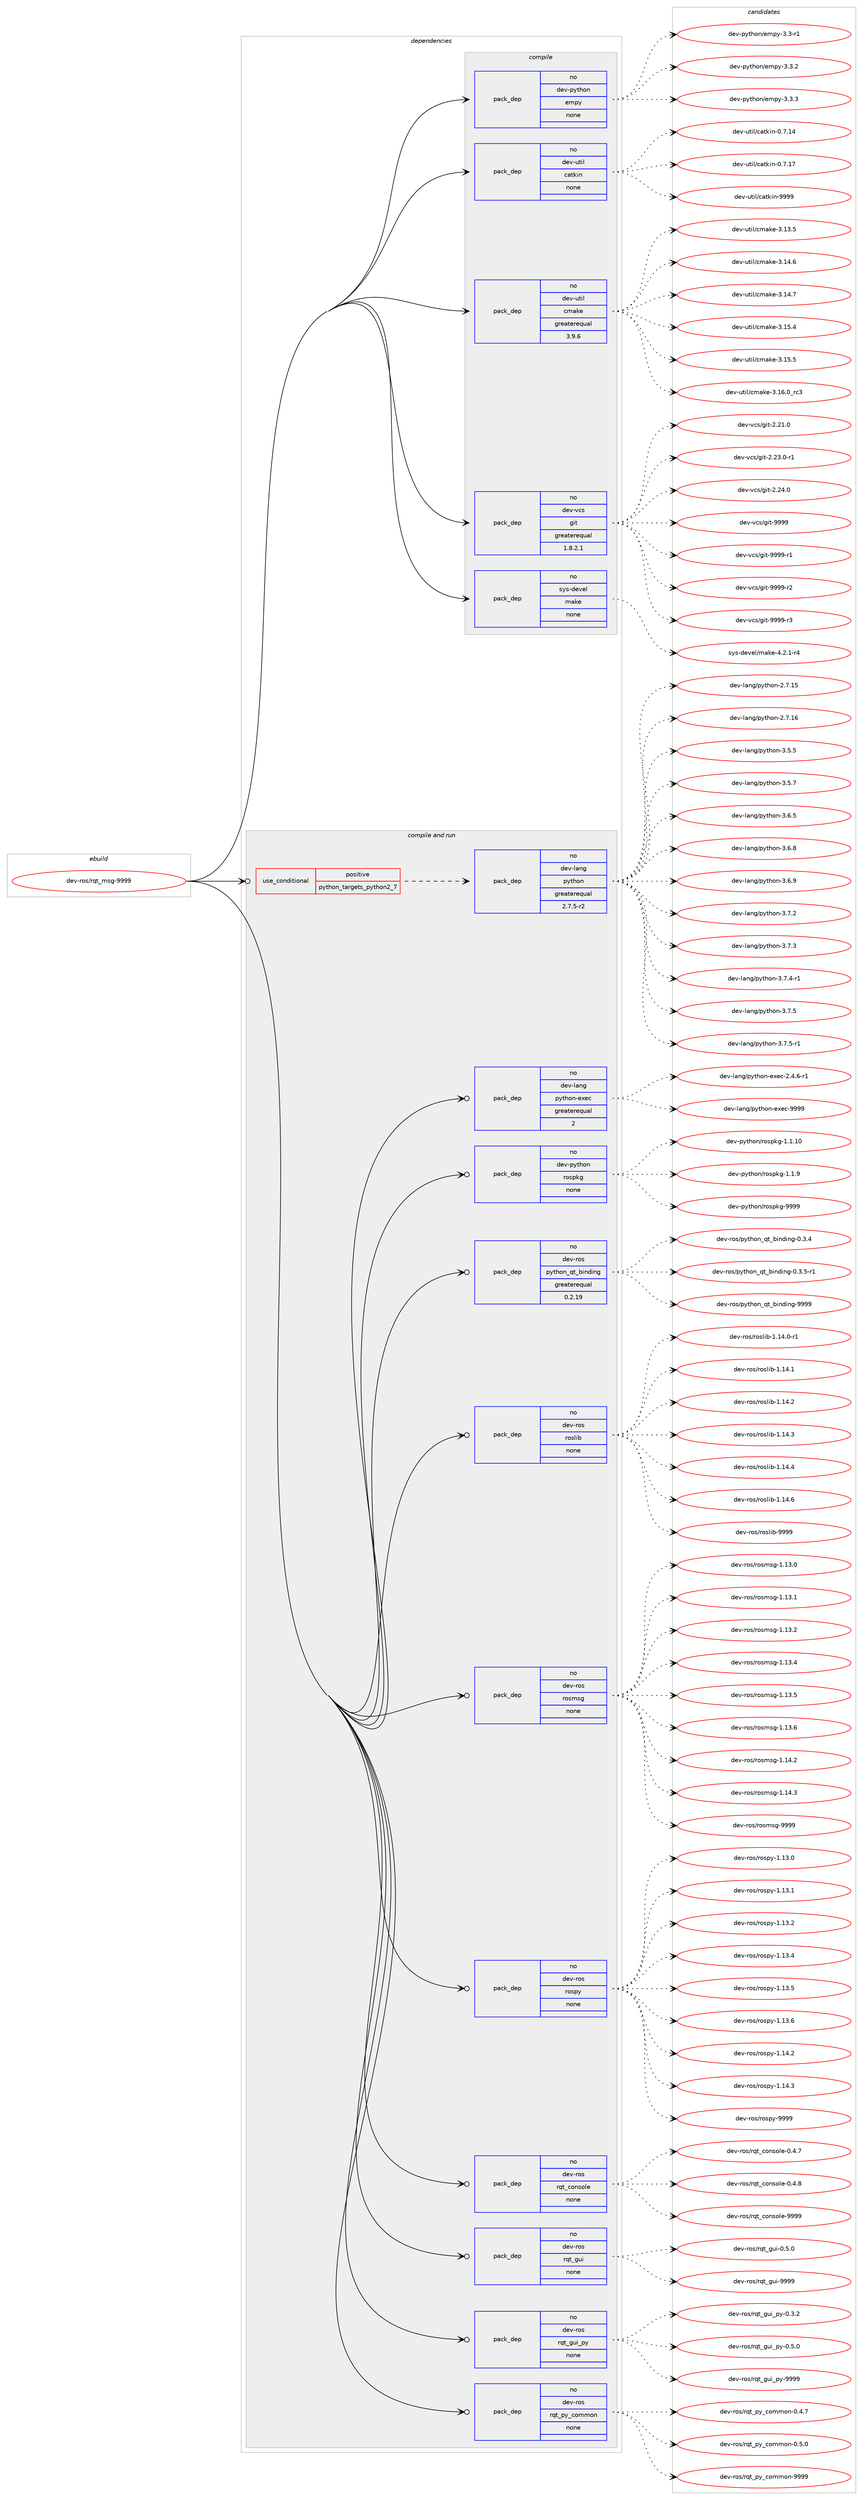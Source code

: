 digraph prolog {

# *************
# Graph options
# *************

newrank=true;
concentrate=true;
compound=true;
graph [rankdir=LR,fontname=Helvetica,fontsize=10,ranksep=1.5];#, ranksep=2.5, nodesep=0.2];
edge  [arrowhead=vee];
node  [fontname=Helvetica,fontsize=10];

# **********
# The ebuild
# **********

subgraph cluster_leftcol {
color=gray;
rank=same;
label=<<i>ebuild</i>>;
id [label="dev-ros/rqt_msg-9999", color=red, width=4, href="../dev-ros/rqt_msg-9999.svg"];
}

# ****************
# The dependencies
# ****************

subgraph cluster_midcol {
color=gray;
label=<<i>dependencies</i>>;
subgraph cluster_compile {
fillcolor="#eeeeee";
style=filled;
label=<<i>compile</i>>;
subgraph pack498512 {
dependency665706 [label=<<TABLE BORDER="0" CELLBORDER="1" CELLSPACING="0" CELLPADDING="4" WIDTH="220"><TR><TD ROWSPAN="6" CELLPADDING="30">pack_dep</TD></TR><TR><TD WIDTH="110">no</TD></TR><TR><TD>dev-python</TD></TR><TR><TD>empy</TD></TR><TR><TD>none</TD></TR><TR><TD></TD></TR></TABLE>>, shape=none, color=blue];
}
id:e -> dependency665706:w [weight=20,style="solid",arrowhead="vee"];
subgraph pack498513 {
dependency665707 [label=<<TABLE BORDER="0" CELLBORDER="1" CELLSPACING="0" CELLPADDING="4" WIDTH="220"><TR><TD ROWSPAN="6" CELLPADDING="30">pack_dep</TD></TR><TR><TD WIDTH="110">no</TD></TR><TR><TD>dev-util</TD></TR><TR><TD>catkin</TD></TR><TR><TD>none</TD></TR><TR><TD></TD></TR></TABLE>>, shape=none, color=blue];
}
id:e -> dependency665707:w [weight=20,style="solid",arrowhead="vee"];
subgraph pack498514 {
dependency665708 [label=<<TABLE BORDER="0" CELLBORDER="1" CELLSPACING="0" CELLPADDING="4" WIDTH="220"><TR><TD ROWSPAN="6" CELLPADDING="30">pack_dep</TD></TR><TR><TD WIDTH="110">no</TD></TR><TR><TD>dev-util</TD></TR><TR><TD>cmake</TD></TR><TR><TD>greaterequal</TD></TR><TR><TD>3.9.6</TD></TR></TABLE>>, shape=none, color=blue];
}
id:e -> dependency665708:w [weight=20,style="solid",arrowhead="vee"];
subgraph pack498515 {
dependency665709 [label=<<TABLE BORDER="0" CELLBORDER="1" CELLSPACING="0" CELLPADDING="4" WIDTH="220"><TR><TD ROWSPAN="6" CELLPADDING="30">pack_dep</TD></TR><TR><TD WIDTH="110">no</TD></TR><TR><TD>dev-vcs</TD></TR><TR><TD>git</TD></TR><TR><TD>greaterequal</TD></TR><TR><TD>1.8.2.1</TD></TR></TABLE>>, shape=none, color=blue];
}
id:e -> dependency665709:w [weight=20,style="solid",arrowhead="vee"];
subgraph pack498516 {
dependency665710 [label=<<TABLE BORDER="0" CELLBORDER="1" CELLSPACING="0" CELLPADDING="4" WIDTH="220"><TR><TD ROWSPAN="6" CELLPADDING="30">pack_dep</TD></TR><TR><TD WIDTH="110">no</TD></TR><TR><TD>sys-devel</TD></TR><TR><TD>make</TD></TR><TR><TD>none</TD></TR><TR><TD></TD></TR></TABLE>>, shape=none, color=blue];
}
id:e -> dependency665710:w [weight=20,style="solid",arrowhead="vee"];
}
subgraph cluster_compileandrun {
fillcolor="#eeeeee";
style=filled;
label=<<i>compile and run</i>>;
subgraph cond155288 {
dependency665711 [label=<<TABLE BORDER="0" CELLBORDER="1" CELLSPACING="0" CELLPADDING="4"><TR><TD ROWSPAN="3" CELLPADDING="10">use_conditional</TD></TR><TR><TD>positive</TD></TR><TR><TD>python_targets_python2_7</TD></TR></TABLE>>, shape=none, color=red];
subgraph pack498517 {
dependency665712 [label=<<TABLE BORDER="0" CELLBORDER="1" CELLSPACING="0" CELLPADDING="4" WIDTH="220"><TR><TD ROWSPAN="6" CELLPADDING="30">pack_dep</TD></TR><TR><TD WIDTH="110">no</TD></TR><TR><TD>dev-lang</TD></TR><TR><TD>python</TD></TR><TR><TD>greaterequal</TD></TR><TR><TD>2.7.5-r2</TD></TR></TABLE>>, shape=none, color=blue];
}
dependency665711:e -> dependency665712:w [weight=20,style="dashed",arrowhead="vee"];
}
id:e -> dependency665711:w [weight=20,style="solid",arrowhead="odotvee"];
subgraph pack498518 {
dependency665713 [label=<<TABLE BORDER="0" CELLBORDER="1" CELLSPACING="0" CELLPADDING="4" WIDTH="220"><TR><TD ROWSPAN="6" CELLPADDING="30">pack_dep</TD></TR><TR><TD WIDTH="110">no</TD></TR><TR><TD>dev-lang</TD></TR><TR><TD>python-exec</TD></TR><TR><TD>greaterequal</TD></TR><TR><TD>2</TD></TR></TABLE>>, shape=none, color=blue];
}
id:e -> dependency665713:w [weight=20,style="solid",arrowhead="odotvee"];
subgraph pack498519 {
dependency665714 [label=<<TABLE BORDER="0" CELLBORDER="1" CELLSPACING="0" CELLPADDING="4" WIDTH="220"><TR><TD ROWSPAN="6" CELLPADDING="30">pack_dep</TD></TR><TR><TD WIDTH="110">no</TD></TR><TR><TD>dev-python</TD></TR><TR><TD>rospkg</TD></TR><TR><TD>none</TD></TR><TR><TD></TD></TR></TABLE>>, shape=none, color=blue];
}
id:e -> dependency665714:w [weight=20,style="solid",arrowhead="odotvee"];
subgraph pack498520 {
dependency665715 [label=<<TABLE BORDER="0" CELLBORDER="1" CELLSPACING="0" CELLPADDING="4" WIDTH="220"><TR><TD ROWSPAN="6" CELLPADDING="30">pack_dep</TD></TR><TR><TD WIDTH="110">no</TD></TR><TR><TD>dev-ros</TD></TR><TR><TD>python_qt_binding</TD></TR><TR><TD>greaterequal</TD></TR><TR><TD>0.2.19</TD></TR></TABLE>>, shape=none, color=blue];
}
id:e -> dependency665715:w [weight=20,style="solid",arrowhead="odotvee"];
subgraph pack498521 {
dependency665716 [label=<<TABLE BORDER="0" CELLBORDER="1" CELLSPACING="0" CELLPADDING="4" WIDTH="220"><TR><TD ROWSPAN="6" CELLPADDING="30">pack_dep</TD></TR><TR><TD WIDTH="110">no</TD></TR><TR><TD>dev-ros</TD></TR><TR><TD>roslib</TD></TR><TR><TD>none</TD></TR><TR><TD></TD></TR></TABLE>>, shape=none, color=blue];
}
id:e -> dependency665716:w [weight=20,style="solid",arrowhead="odotvee"];
subgraph pack498522 {
dependency665717 [label=<<TABLE BORDER="0" CELLBORDER="1" CELLSPACING="0" CELLPADDING="4" WIDTH="220"><TR><TD ROWSPAN="6" CELLPADDING="30">pack_dep</TD></TR><TR><TD WIDTH="110">no</TD></TR><TR><TD>dev-ros</TD></TR><TR><TD>rosmsg</TD></TR><TR><TD>none</TD></TR><TR><TD></TD></TR></TABLE>>, shape=none, color=blue];
}
id:e -> dependency665717:w [weight=20,style="solid",arrowhead="odotvee"];
subgraph pack498523 {
dependency665718 [label=<<TABLE BORDER="0" CELLBORDER="1" CELLSPACING="0" CELLPADDING="4" WIDTH="220"><TR><TD ROWSPAN="6" CELLPADDING="30">pack_dep</TD></TR><TR><TD WIDTH="110">no</TD></TR><TR><TD>dev-ros</TD></TR><TR><TD>rospy</TD></TR><TR><TD>none</TD></TR><TR><TD></TD></TR></TABLE>>, shape=none, color=blue];
}
id:e -> dependency665718:w [weight=20,style="solid",arrowhead="odotvee"];
subgraph pack498524 {
dependency665719 [label=<<TABLE BORDER="0" CELLBORDER="1" CELLSPACING="0" CELLPADDING="4" WIDTH="220"><TR><TD ROWSPAN="6" CELLPADDING="30">pack_dep</TD></TR><TR><TD WIDTH="110">no</TD></TR><TR><TD>dev-ros</TD></TR><TR><TD>rqt_console</TD></TR><TR><TD>none</TD></TR><TR><TD></TD></TR></TABLE>>, shape=none, color=blue];
}
id:e -> dependency665719:w [weight=20,style="solid",arrowhead="odotvee"];
subgraph pack498525 {
dependency665720 [label=<<TABLE BORDER="0" CELLBORDER="1" CELLSPACING="0" CELLPADDING="4" WIDTH="220"><TR><TD ROWSPAN="6" CELLPADDING="30">pack_dep</TD></TR><TR><TD WIDTH="110">no</TD></TR><TR><TD>dev-ros</TD></TR><TR><TD>rqt_gui</TD></TR><TR><TD>none</TD></TR><TR><TD></TD></TR></TABLE>>, shape=none, color=blue];
}
id:e -> dependency665720:w [weight=20,style="solid",arrowhead="odotvee"];
subgraph pack498526 {
dependency665721 [label=<<TABLE BORDER="0" CELLBORDER="1" CELLSPACING="0" CELLPADDING="4" WIDTH="220"><TR><TD ROWSPAN="6" CELLPADDING="30">pack_dep</TD></TR><TR><TD WIDTH="110">no</TD></TR><TR><TD>dev-ros</TD></TR><TR><TD>rqt_gui_py</TD></TR><TR><TD>none</TD></TR><TR><TD></TD></TR></TABLE>>, shape=none, color=blue];
}
id:e -> dependency665721:w [weight=20,style="solid",arrowhead="odotvee"];
subgraph pack498527 {
dependency665722 [label=<<TABLE BORDER="0" CELLBORDER="1" CELLSPACING="0" CELLPADDING="4" WIDTH="220"><TR><TD ROWSPAN="6" CELLPADDING="30">pack_dep</TD></TR><TR><TD WIDTH="110">no</TD></TR><TR><TD>dev-ros</TD></TR><TR><TD>rqt_py_common</TD></TR><TR><TD>none</TD></TR><TR><TD></TD></TR></TABLE>>, shape=none, color=blue];
}
id:e -> dependency665722:w [weight=20,style="solid",arrowhead="odotvee"];
}
subgraph cluster_run {
fillcolor="#eeeeee";
style=filled;
label=<<i>run</i>>;
}
}

# **************
# The candidates
# **************

subgraph cluster_choices {
rank=same;
color=gray;
label=<<i>candidates</i>>;

subgraph choice498512 {
color=black;
nodesep=1;
choice1001011184511212111610411111047101109112121455146514511449 [label="dev-python/empy-3.3-r1", color=red, width=4,href="../dev-python/empy-3.3-r1.svg"];
choice1001011184511212111610411111047101109112121455146514650 [label="dev-python/empy-3.3.2", color=red, width=4,href="../dev-python/empy-3.3.2.svg"];
choice1001011184511212111610411111047101109112121455146514651 [label="dev-python/empy-3.3.3", color=red, width=4,href="../dev-python/empy-3.3.3.svg"];
dependency665706:e -> choice1001011184511212111610411111047101109112121455146514511449:w [style=dotted,weight="100"];
dependency665706:e -> choice1001011184511212111610411111047101109112121455146514650:w [style=dotted,weight="100"];
dependency665706:e -> choice1001011184511212111610411111047101109112121455146514651:w [style=dotted,weight="100"];
}
subgraph choice498513 {
color=black;
nodesep=1;
choice1001011184511711610510847999711610710511045484655464952 [label="dev-util/catkin-0.7.14", color=red, width=4,href="../dev-util/catkin-0.7.14.svg"];
choice1001011184511711610510847999711610710511045484655464955 [label="dev-util/catkin-0.7.17", color=red, width=4,href="../dev-util/catkin-0.7.17.svg"];
choice100101118451171161051084799971161071051104557575757 [label="dev-util/catkin-9999", color=red, width=4,href="../dev-util/catkin-9999.svg"];
dependency665707:e -> choice1001011184511711610510847999711610710511045484655464952:w [style=dotted,weight="100"];
dependency665707:e -> choice1001011184511711610510847999711610710511045484655464955:w [style=dotted,weight="100"];
dependency665707:e -> choice100101118451171161051084799971161071051104557575757:w [style=dotted,weight="100"];
}
subgraph choice498514 {
color=black;
nodesep=1;
choice1001011184511711610510847991099710710145514649514653 [label="dev-util/cmake-3.13.5", color=red, width=4,href="../dev-util/cmake-3.13.5.svg"];
choice1001011184511711610510847991099710710145514649524654 [label="dev-util/cmake-3.14.6", color=red, width=4,href="../dev-util/cmake-3.14.6.svg"];
choice1001011184511711610510847991099710710145514649524655 [label="dev-util/cmake-3.14.7", color=red, width=4,href="../dev-util/cmake-3.14.7.svg"];
choice1001011184511711610510847991099710710145514649534652 [label="dev-util/cmake-3.15.4", color=red, width=4,href="../dev-util/cmake-3.15.4.svg"];
choice1001011184511711610510847991099710710145514649534653 [label="dev-util/cmake-3.15.5", color=red, width=4,href="../dev-util/cmake-3.15.5.svg"];
choice1001011184511711610510847991099710710145514649544648951149951 [label="dev-util/cmake-3.16.0_rc3", color=red, width=4,href="../dev-util/cmake-3.16.0_rc3.svg"];
dependency665708:e -> choice1001011184511711610510847991099710710145514649514653:w [style=dotted,weight="100"];
dependency665708:e -> choice1001011184511711610510847991099710710145514649524654:w [style=dotted,weight="100"];
dependency665708:e -> choice1001011184511711610510847991099710710145514649524655:w [style=dotted,weight="100"];
dependency665708:e -> choice1001011184511711610510847991099710710145514649534652:w [style=dotted,weight="100"];
dependency665708:e -> choice1001011184511711610510847991099710710145514649534653:w [style=dotted,weight="100"];
dependency665708:e -> choice1001011184511711610510847991099710710145514649544648951149951:w [style=dotted,weight="100"];
}
subgraph choice498515 {
color=black;
nodesep=1;
choice10010111845118991154710310511645504650494648 [label="dev-vcs/git-2.21.0", color=red, width=4,href="../dev-vcs/git-2.21.0.svg"];
choice100101118451189911547103105116455046505146484511449 [label="dev-vcs/git-2.23.0-r1", color=red, width=4,href="../dev-vcs/git-2.23.0-r1.svg"];
choice10010111845118991154710310511645504650524648 [label="dev-vcs/git-2.24.0", color=red, width=4,href="../dev-vcs/git-2.24.0.svg"];
choice1001011184511899115471031051164557575757 [label="dev-vcs/git-9999", color=red, width=4,href="../dev-vcs/git-9999.svg"];
choice10010111845118991154710310511645575757574511449 [label="dev-vcs/git-9999-r1", color=red, width=4,href="../dev-vcs/git-9999-r1.svg"];
choice10010111845118991154710310511645575757574511450 [label="dev-vcs/git-9999-r2", color=red, width=4,href="../dev-vcs/git-9999-r2.svg"];
choice10010111845118991154710310511645575757574511451 [label="dev-vcs/git-9999-r3", color=red, width=4,href="../dev-vcs/git-9999-r3.svg"];
dependency665709:e -> choice10010111845118991154710310511645504650494648:w [style=dotted,weight="100"];
dependency665709:e -> choice100101118451189911547103105116455046505146484511449:w [style=dotted,weight="100"];
dependency665709:e -> choice10010111845118991154710310511645504650524648:w [style=dotted,weight="100"];
dependency665709:e -> choice1001011184511899115471031051164557575757:w [style=dotted,weight="100"];
dependency665709:e -> choice10010111845118991154710310511645575757574511449:w [style=dotted,weight="100"];
dependency665709:e -> choice10010111845118991154710310511645575757574511450:w [style=dotted,weight="100"];
dependency665709:e -> choice10010111845118991154710310511645575757574511451:w [style=dotted,weight="100"];
}
subgraph choice498516 {
color=black;
nodesep=1;
choice1151211154510010111810110847109971071014552465046494511452 [label="sys-devel/make-4.2.1-r4", color=red, width=4,href="../sys-devel/make-4.2.1-r4.svg"];
dependency665710:e -> choice1151211154510010111810110847109971071014552465046494511452:w [style=dotted,weight="100"];
}
subgraph choice498517 {
color=black;
nodesep=1;
choice10010111845108971101034711212111610411111045504655464953 [label="dev-lang/python-2.7.15", color=red, width=4,href="../dev-lang/python-2.7.15.svg"];
choice10010111845108971101034711212111610411111045504655464954 [label="dev-lang/python-2.7.16", color=red, width=4,href="../dev-lang/python-2.7.16.svg"];
choice100101118451089711010347112121116104111110455146534653 [label="dev-lang/python-3.5.5", color=red, width=4,href="../dev-lang/python-3.5.5.svg"];
choice100101118451089711010347112121116104111110455146534655 [label="dev-lang/python-3.5.7", color=red, width=4,href="../dev-lang/python-3.5.7.svg"];
choice100101118451089711010347112121116104111110455146544653 [label="dev-lang/python-3.6.5", color=red, width=4,href="../dev-lang/python-3.6.5.svg"];
choice100101118451089711010347112121116104111110455146544656 [label="dev-lang/python-3.6.8", color=red, width=4,href="../dev-lang/python-3.6.8.svg"];
choice100101118451089711010347112121116104111110455146544657 [label="dev-lang/python-3.6.9", color=red, width=4,href="../dev-lang/python-3.6.9.svg"];
choice100101118451089711010347112121116104111110455146554650 [label="dev-lang/python-3.7.2", color=red, width=4,href="../dev-lang/python-3.7.2.svg"];
choice100101118451089711010347112121116104111110455146554651 [label="dev-lang/python-3.7.3", color=red, width=4,href="../dev-lang/python-3.7.3.svg"];
choice1001011184510897110103471121211161041111104551465546524511449 [label="dev-lang/python-3.7.4-r1", color=red, width=4,href="../dev-lang/python-3.7.4-r1.svg"];
choice100101118451089711010347112121116104111110455146554653 [label="dev-lang/python-3.7.5", color=red, width=4,href="../dev-lang/python-3.7.5.svg"];
choice1001011184510897110103471121211161041111104551465546534511449 [label="dev-lang/python-3.7.5-r1", color=red, width=4,href="../dev-lang/python-3.7.5-r1.svg"];
dependency665712:e -> choice10010111845108971101034711212111610411111045504655464953:w [style=dotted,weight="100"];
dependency665712:e -> choice10010111845108971101034711212111610411111045504655464954:w [style=dotted,weight="100"];
dependency665712:e -> choice100101118451089711010347112121116104111110455146534653:w [style=dotted,weight="100"];
dependency665712:e -> choice100101118451089711010347112121116104111110455146534655:w [style=dotted,weight="100"];
dependency665712:e -> choice100101118451089711010347112121116104111110455146544653:w [style=dotted,weight="100"];
dependency665712:e -> choice100101118451089711010347112121116104111110455146544656:w [style=dotted,weight="100"];
dependency665712:e -> choice100101118451089711010347112121116104111110455146544657:w [style=dotted,weight="100"];
dependency665712:e -> choice100101118451089711010347112121116104111110455146554650:w [style=dotted,weight="100"];
dependency665712:e -> choice100101118451089711010347112121116104111110455146554651:w [style=dotted,weight="100"];
dependency665712:e -> choice1001011184510897110103471121211161041111104551465546524511449:w [style=dotted,weight="100"];
dependency665712:e -> choice100101118451089711010347112121116104111110455146554653:w [style=dotted,weight="100"];
dependency665712:e -> choice1001011184510897110103471121211161041111104551465546534511449:w [style=dotted,weight="100"];
}
subgraph choice498518 {
color=black;
nodesep=1;
choice10010111845108971101034711212111610411111045101120101994550465246544511449 [label="dev-lang/python-exec-2.4.6-r1", color=red, width=4,href="../dev-lang/python-exec-2.4.6-r1.svg"];
choice10010111845108971101034711212111610411111045101120101994557575757 [label="dev-lang/python-exec-9999", color=red, width=4,href="../dev-lang/python-exec-9999.svg"];
dependency665713:e -> choice10010111845108971101034711212111610411111045101120101994550465246544511449:w [style=dotted,weight="100"];
dependency665713:e -> choice10010111845108971101034711212111610411111045101120101994557575757:w [style=dotted,weight="100"];
}
subgraph choice498519 {
color=black;
nodesep=1;
choice100101118451121211161041111104711411111511210710345494649464948 [label="dev-python/rospkg-1.1.10", color=red, width=4,href="../dev-python/rospkg-1.1.10.svg"];
choice1001011184511212111610411111047114111115112107103454946494657 [label="dev-python/rospkg-1.1.9", color=red, width=4,href="../dev-python/rospkg-1.1.9.svg"];
choice10010111845112121116104111110471141111151121071034557575757 [label="dev-python/rospkg-9999", color=red, width=4,href="../dev-python/rospkg-9999.svg"];
dependency665714:e -> choice100101118451121211161041111104711411111511210710345494649464948:w [style=dotted,weight="100"];
dependency665714:e -> choice1001011184511212111610411111047114111115112107103454946494657:w [style=dotted,weight="100"];
dependency665714:e -> choice10010111845112121116104111110471141111151121071034557575757:w [style=dotted,weight="100"];
}
subgraph choice498520 {
color=black;
nodesep=1;
choice1001011184511411111547112121116104111110951131169598105110100105110103454846514652 [label="dev-ros/python_qt_binding-0.3.4", color=red, width=4,href="../dev-ros/python_qt_binding-0.3.4.svg"];
choice10010111845114111115471121211161041111109511311695981051101001051101034548465146534511449 [label="dev-ros/python_qt_binding-0.3.5-r1", color=red, width=4,href="../dev-ros/python_qt_binding-0.3.5-r1.svg"];
choice10010111845114111115471121211161041111109511311695981051101001051101034557575757 [label="dev-ros/python_qt_binding-9999", color=red, width=4,href="../dev-ros/python_qt_binding-9999.svg"];
dependency665715:e -> choice1001011184511411111547112121116104111110951131169598105110100105110103454846514652:w [style=dotted,weight="100"];
dependency665715:e -> choice10010111845114111115471121211161041111109511311695981051101001051101034548465146534511449:w [style=dotted,weight="100"];
dependency665715:e -> choice10010111845114111115471121211161041111109511311695981051101001051101034557575757:w [style=dotted,weight="100"];
}
subgraph choice498521 {
color=black;
nodesep=1;
choice100101118451141111154711411111510810598454946495246484511449 [label="dev-ros/roslib-1.14.0-r1", color=red, width=4,href="../dev-ros/roslib-1.14.0-r1.svg"];
choice10010111845114111115471141111151081059845494649524649 [label="dev-ros/roslib-1.14.1", color=red, width=4,href="../dev-ros/roslib-1.14.1.svg"];
choice10010111845114111115471141111151081059845494649524650 [label="dev-ros/roslib-1.14.2", color=red, width=4,href="../dev-ros/roslib-1.14.2.svg"];
choice10010111845114111115471141111151081059845494649524651 [label="dev-ros/roslib-1.14.3", color=red, width=4,href="../dev-ros/roslib-1.14.3.svg"];
choice10010111845114111115471141111151081059845494649524652 [label="dev-ros/roslib-1.14.4", color=red, width=4,href="../dev-ros/roslib-1.14.4.svg"];
choice10010111845114111115471141111151081059845494649524654 [label="dev-ros/roslib-1.14.6", color=red, width=4,href="../dev-ros/roslib-1.14.6.svg"];
choice1001011184511411111547114111115108105984557575757 [label="dev-ros/roslib-9999", color=red, width=4,href="../dev-ros/roslib-9999.svg"];
dependency665716:e -> choice100101118451141111154711411111510810598454946495246484511449:w [style=dotted,weight="100"];
dependency665716:e -> choice10010111845114111115471141111151081059845494649524649:w [style=dotted,weight="100"];
dependency665716:e -> choice10010111845114111115471141111151081059845494649524650:w [style=dotted,weight="100"];
dependency665716:e -> choice10010111845114111115471141111151081059845494649524651:w [style=dotted,weight="100"];
dependency665716:e -> choice10010111845114111115471141111151081059845494649524652:w [style=dotted,weight="100"];
dependency665716:e -> choice10010111845114111115471141111151081059845494649524654:w [style=dotted,weight="100"];
dependency665716:e -> choice1001011184511411111547114111115108105984557575757:w [style=dotted,weight="100"];
}
subgraph choice498522 {
color=black;
nodesep=1;
choice100101118451141111154711411111510911510345494649514648 [label="dev-ros/rosmsg-1.13.0", color=red, width=4,href="../dev-ros/rosmsg-1.13.0.svg"];
choice100101118451141111154711411111510911510345494649514649 [label="dev-ros/rosmsg-1.13.1", color=red, width=4,href="../dev-ros/rosmsg-1.13.1.svg"];
choice100101118451141111154711411111510911510345494649514650 [label="dev-ros/rosmsg-1.13.2", color=red, width=4,href="../dev-ros/rosmsg-1.13.2.svg"];
choice100101118451141111154711411111510911510345494649514652 [label="dev-ros/rosmsg-1.13.4", color=red, width=4,href="../dev-ros/rosmsg-1.13.4.svg"];
choice100101118451141111154711411111510911510345494649514653 [label="dev-ros/rosmsg-1.13.5", color=red, width=4,href="../dev-ros/rosmsg-1.13.5.svg"];
choice100101118451141111154711411111510911510345494649514654 [label="dev-ros/rosmsg-1.13.6", color=red, width=4,href="../dev-ros/rosmsg-1.13.6.svg"];
choice100101118451141111154711411111510911510345494649524650 [label="dev-ros/rosmsg-1.14.2", color=red, width=4,href="../dev-ros/rosmsg-1.14.2.svg"];
choice100101118451141111154711411111510911510345494649524651 [label="dev-ros/rosmsg-1.14.3", color=red, width=4,href="../dev-ros/rosmsg-1.14.3.svg"];
choice10010111845114111115471141111151091151034557575757 [label="dev-ros/rosmsg-9999", color=red, width=4,href="../dev-ros/rosmsg-9999.svg"];
dependency665717:e -> choice100101118451141111154711411111510911510345494649514648:w [style=dotted,weight="100"];
dependency665717:e -> choice100101118451141111154711411111510911510345494649514649:w [style=dotted,weight="100"];
dependency665717:e -> choice100101118451141111154711411111510911510345494649514650:w [style=dotted,weight="100"];
dependency665717:e -> choice100101118451141111154711411111510911510345494649514652:w [style=dotted,weight="100"];
dependency665717:e -> choice100101118451141111154711411111510911510345494649514653:w [style=dotted,weight="100"];
dependency665717:e -> choice100101118451141111154711411111510911510345494649514654:w [style=dotted,weight="100"];
dependency665717:e -> choice100101118451141111154711411111510911510345494649524650:w [style=dotted,weight="100"];
dependency665717:e -> choice100101118451141111154711411111510911510345494649524651:w [style=dotted,weight="100"];
dependency665717:e -> choice10010111845114111115471141111151091151034557575757:w [style=dotted,weight="100"];
}
subgraph choice498523 {
color=black;
nodesep=1;
choice100101118451141111154711411111511212145494649514648 [label="dev-ros/rospy-1.13.0", color=red, width=4,href="../dev-ros/rospy-1.13.0.svg"];
choice100101118451141111154711411111511212145494649514649 [label="dev-ros/rospy-1.13.1", color=red, width=4,href="../dev-ros/rospy-1.13.1.svg"];
choice100101118451141111154711411111511212145494649514650 [label="dev-ros/rospy-1.13.2", color=red, width=4,href="../dev-ros/rospy-1.13.2.svg"];
choice100101118451141111154711411111511212145494649514652 [label="dev-ros/rospy-1.13.4", color=red, width=4,href="../dev-ros/rospy-1.13.4.svg"];
choice100101118451141111154711411111511212145494649514653 [label="dev-ros/rospy-1.13.5", color=red, width=4,href="../dev-ros/rospy-1.13.5.svg"];
choice100101118451141111154711411111511212145494649514654 [label="dev-ros/rospy-1.13.6", color=red, width=4,href="../dev-ros/rospy-1.13.6.svg"];
choice100101118451141111154711411111511212145494649524650 [label="dev-ros/rospy-1.14.2", color=red, width=4,href="../dev-ros/rospy-1.14.2.svg"];
choice100101118451141111154711411111511212145494649524651 [label="dev-ros/rospy-1.14.3", color=red, width=4,href="../dev-ros/rospy-1.14.3.svg"];
choice10010111845114111115471141111151121214557575757 [label="dev-ros/rospy-9999", color=red, width=4,href="../dev-ros/rospy-9999.svg"];
dependency665718:e -> choice100101118451141111154711411111511212145494649514648:w [style=dotted,weight="100"];
dependency665718:e -> choice100101118451141111154711411111511212145494649514649:w [style=dotted,weight="100"];
dependency665718:e -> choice100101118451141111154711411111511212145494649514650:w [style=dotted,weight="100"];
dependency665718:e -> choice100101118451141111154711411111511212145494649514652:w [style=dotted,weight="100"];
dependency665718:e -> choice100101118451141111154711411111511212145494649514653:w [style=dotted,weight="100"];
dependency665718:e -> choice100101118451141111154711411111511212145494649514654:w [style=dotted,weight="100"];
dependency665718:e -> choice100101118451141111154711411111511212145494649524650:w [style=dotted,weight="100"];
dependency665718:e -> choice100101118451141111154711411111511212145494649524651:w [style=dotted,weight="100"];
dependency665718:e -> choice10010111845114111115471141111151121214557575757:w [style=dotted,weight="100"];
}
subgraph choice498524 {
color=black;
nodesep=1;
choice10010111845114111115471141131169599111110115111108101454846524655 [label="dev-ros/rqt_console-0.4.7", color=red, width=4,href="../dev-ros/rqt_console-0.4.7.svg"];
choice10010111845114111115471141131169599111110115111108101454846524656 [label="dev-ros/rqt_console-0.4.8", color=red, width=4,href="../dev-ros/rqt_console-0.4.8.svg"];
choice100101118451141111154711411311695991111101151111081014557575757 [label="dev-ros/rqt_console-9999", color=red, width=4,href="../dev-ros/rqt_console-9999.svg"];
dependency665719:e -> choice10010111845114111115471141131169599111110115111108101454846524655:w [style=dotted,weight="100"];
dependency665719:e -> choice10010111845114111115471141131169599111110115111108101454846524656:w [style=dotted,weight="100"];
dependency665719:e -> choice100101118451141111154711411311695991111101151111081014557575757:w [style=dotted,weight="100"];
}
subgraph choice498525 {
color=black;
nodesep=1;
choice100101118451141111154711411311695103117105454846534648 [label="dev-ros/rqt_gui-0.5.0", color=red, width=4,href="../dev-ros/rqt_gui-0.5.0.svg"];
choice1001011184511411111547114113116951031171054557575757 [label="dev-ros/rqt_gui-9999", color=red, width=4,href="../dev-ros/rqt_gui-9999.svg"];
dependency665720:e -> choice100101118451141111154711411311695103117105454846534648:w [style=dotted,weight="100"];
dependency665720:e -> choice1001011184511411111547114113116951031171054557575757:w [style=dotted,weight="100"];
}
subgraph choice498526 {
color=black;
nodesep=1;
choice10010111845114111115471141131169510311710595112121454846514650 [label="dev-ros/rqt_gui_py-0.3.2", color=red, width=4,href="../dev-ros/rqt_gui_py-0.3.2.svg"];
choice10010111845114111115471141131169510311710595112121454846534648 [label="dev-ros/rqt_gui_py-0.5.0", color=red, width=4,href="../dev-ros/rqt_gui_py-0.5.0.svg"];
choice100101118451141111154711411311695103117105951121214557575757 [label="dev-ros/rqt_gui_py-9999", color=red, width=4,href="../dev-ros/rqt_gui_py-9999.svg"];
dependency665721:e -> choice10010111845114111115471141131169510311710595112121454846514650:w [style=dotted,weight="100"];
dependency665721:e -> choice10010111845114111115471141131169510311710595112121454846534648:w [style=dotted,weight="100"];
dependency665721:e -> choice100101118451141111154711411311695103117105951121214557575757:w [style=dotted,weight="100"];
}
subgraph choice498527 {
color=black;
nodesep=1;
choice1001011184511411111547114113116951121219599111109109111110454846524655 [label="dev-ros/rqt_py_common-0.4.7", color=red, width=4,href="../dev-ros/rqt_py_common-0.4.7.svg"];
choice1001011184511411111547114113116951121219599111109109111110454846534648 [label="dev-ros/rqt_py_common-0.5.0", color=red, width=4,href="../dev-ros/rqt_py_common-0.5.0.svg"];
choice10010111845114111115471141131169511212195991111091091111104557575757 [label="dev-ros/rqt_py_common-9999", color=red, width=4,href="../dev-ros/rqt_py_common-9999.svg"];
dependency665722:e -> choice1001011184511411111547114113116951121219599111109109111110454846524655:w [style=dotted,weight="100"];
dependency665722:e -> choice1001011184511411111547114113116951121219599111109109111110454846534648:w [style=dotted,weight="100"];
dependency665722:e -> choice10010111845114111115471141131169511212195991111091091111104557575757:w [style=dotted,weight="100"];
}
}

}
